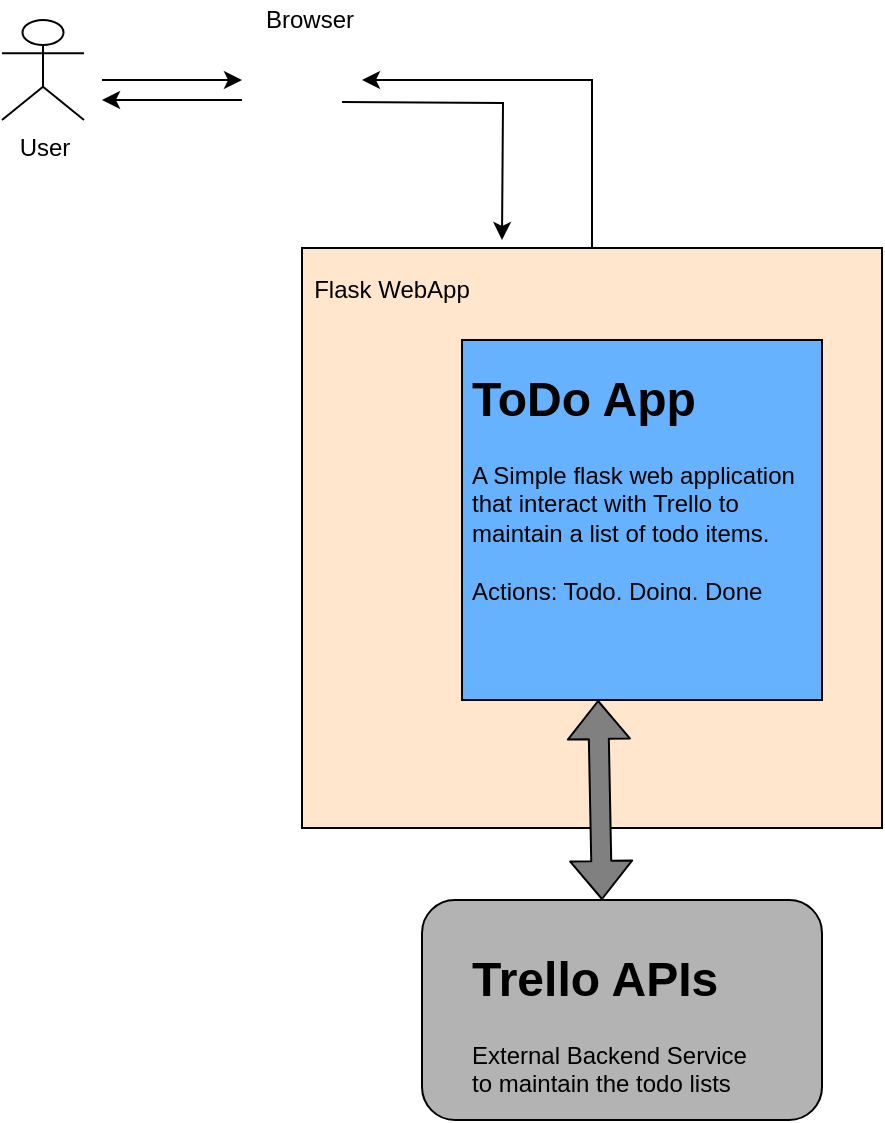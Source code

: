 <mxfile version="14.8.3" type="device"><diagram id="OpxUr1zK3MQG5BIEXCOi" name="Page-1"><mxGraphModel dx="946" dy="510" grid="1" gridSize="10" guides="1" tooltips="1" connect="1" arrows="1" fold="1" page="1" pageScale="1" pageWidth="827" pageHeight="1169" math="0" shadow="0"><root><mxCell id="0"/><mxCell id="1" parent="0"/><mxCell id="pIgNxnIl_dbIEqz8rJSV-1" value="User" style="shape=umlActor;verticalLabelPosition=bottom;verticalAlign=top;html=1;outlineConnect=0;" parent="1" vertex="1"><mxGeometry x="160" y="60" width="41" height="50" as="geometry"/></mxCell><mxCell id="S81dps43_3SXiC_qvIWj-12" style="edgeStyle=orthogonalEdgeStyle;rounded=0;orthogonalLoop=1;jettySize=auto;html=1;" edge="1" parent="1" source="pIgNxnIl_dbIEqz8rJSV-2"><mxGeometry relative="1" as="geometry"><mxPoint x="340" y="90" as="targetPoint"/><Array as="points"><mxPoint x="455" y="90"/></Array></mxGeometry></mxCell><mxCell id="pIgNxnIl_dbIEqz8rJSV-2" value="" style="whiteSpace=wrap;html=1;aspect=fixed;fillColor=#FFE6CC;" parent="1" vertex="1"><mxGeometry x="310" y="174" width="290" height="290" as="geometry"/></mxCell><mxCell id="pIgNxnIl_dbIEqz8rJSV-4" value="" style="whiteSpace=wrap;html=1;aspect=fixed;fillColor=#66B2FF;" parent="1" vertex="1"><mxGeometry x="390" y="220" width="180" height="180" as="geometry"/></mxCell><mxCell id="pIgNxnIl_dbIEqz8rJSV-5" value="" style="rounded=1;whiteSpace=wrap;html=1;fillColor=#B3B3B3;" parent="1" vertex="1"><mxGeometry x="370" y="500" width="200" height="110" as="geometry"/></mxCell><mxCell id="pIgNxnIl_dbIEqz8rJSV-9" value="&lt;h1&gt;ToDo App&lt;/h1&gt;&lt;div&gt;A Simple flask web application that interact with Trello to maintain a list of todo items.&lt;/div&gt;&lt;div&gt;&lt;br&gt;&lt;/div&gt;&lt;div&gt;Actions: Todo, Doing, Done&lt;/div&gt;" style="text;html=1;strokeColor=none;fillColor=none;spacing=5;spacingTop=-20;whiteSpace=wrap;overflow=hidden;rounded=0;" parent="1" vertex="1"><mxGeometry x="390" y="230" width="190" height="120" as="geometry"/></mxCell><mxCell id="pIgNxnIl_dbIEqz8rJSV-11" value="&lt;h1&gt;Trello APIs&lt;/h1&gt;&lt;div&gt;External Backend Service to maintain the todo lists&lt;/div&gt;" style="text;html=1;strokeColor=none;fillColor=none;spacing=5;spacingTop=-20;whiteSpace=wrap;overflow=hidden;rounded=0;" parent="1" vertex="1"><mxGeometry x="390" y="520" width="153" height="80" as="geometry"/></mxCell><mxCell id="S81dps43_3SXiC_qvIWj-11" style="edgeStyle=orthogonalEdgeStyle;rounded=0;orthogonalLoop=1;jettySize=auto;html=1;" edge="1" parent="1"><mxGeometry relative="1" as="geometry"><mxPoint x="410" y="170" as="targetPoint"/><mxPoint x="330" y="101" as="sourcePoint"/></mxGeometry></mxCell><mxCell id="pIgNxnIl_dbIEqz8rJSV-12" value="" style="shape=image;html=1;verticalAlign=top;verticalLabelPosition=bottom;labelBackgroundColor=#ffffff;imageAspect=0;aspect=fixed;image=https://cdn1.iconfinder.com/data/icons/logotypes/32/chrome-128.png;fillColor=#B3B3B3;" parent="1" vertex="1"><mxGeometry x="290" y="82" width="38" height="38" as="geometry"/></mxCell><mxCell id="pIgNxnIl_dbIEqz8rJSV-13" value="Browser" style="text;html=1;strokeColor=none;fillColor=none;align=center;verticalAlign=middle;whiteSpace=wrap;rounded=0;" parent="1" vertex="1"><mxGeometry x="294" y="50" width="40" height="20" as="geometry"/></mxCell><mxCell id="S81dps43_3SXiC_qvIWj-9" value="" style="endArrow=classic;html=1;" edge="1" parent="1"><mxGeometry width="50" height="50" relative="1" as="geometry"><mxPoint x="210" y="90" as="sourcePoint"/><mxPoint x="280" y="90" as="targetPoint"/></mxGeometry></mxCell><mxCell id="S81dps43_3SXiC_qvIWj-10" value="" style="endArrow=classic;html=1;" edge="1" parent="1"><mxGeometry width="50" height="50" relative="1" as="geometry"><mxPoint x="280" y="100" as="sourcePoint"/><mxPoint x="210" y="100" as="targetPoint"/></mxGeometry></mxCell><mxCell id="S81dps43_3SXiC_qvIWj-13" value="Flask WebApp" style="text;html=1;strokeColor=none;fillColor=none;align=center;verticalAlign=middle;whiteSpace=wrap;rounded=0;" vertex="1" parent="1"><mxGeometry x="310" y="180" width="90" height="30" as="geometry"/></mxCell><mxCell id="S81dps43_3SXiC_qvIWj-15" value="" style="shape=flexArrow;endArrow=classic;startArrow=classic;html=1;fillColor=#808080;entryX=0.378;entryY=1;entryDx=0;entryDy=0;entryPerimeter=0;" edge="1" parent="1" target="pIgNxnIl_dbIEqz8rJSV-4"><mxGeometry width="100" height="100" relative="1" as="geometry"><mxPoint x="460" y="500" as="sourcePoint"/><mxPoint x="560" y="400" as="targetPoint"/></mxGeometry></mxCell></root></mxGraphModel></diagram></mxfile>